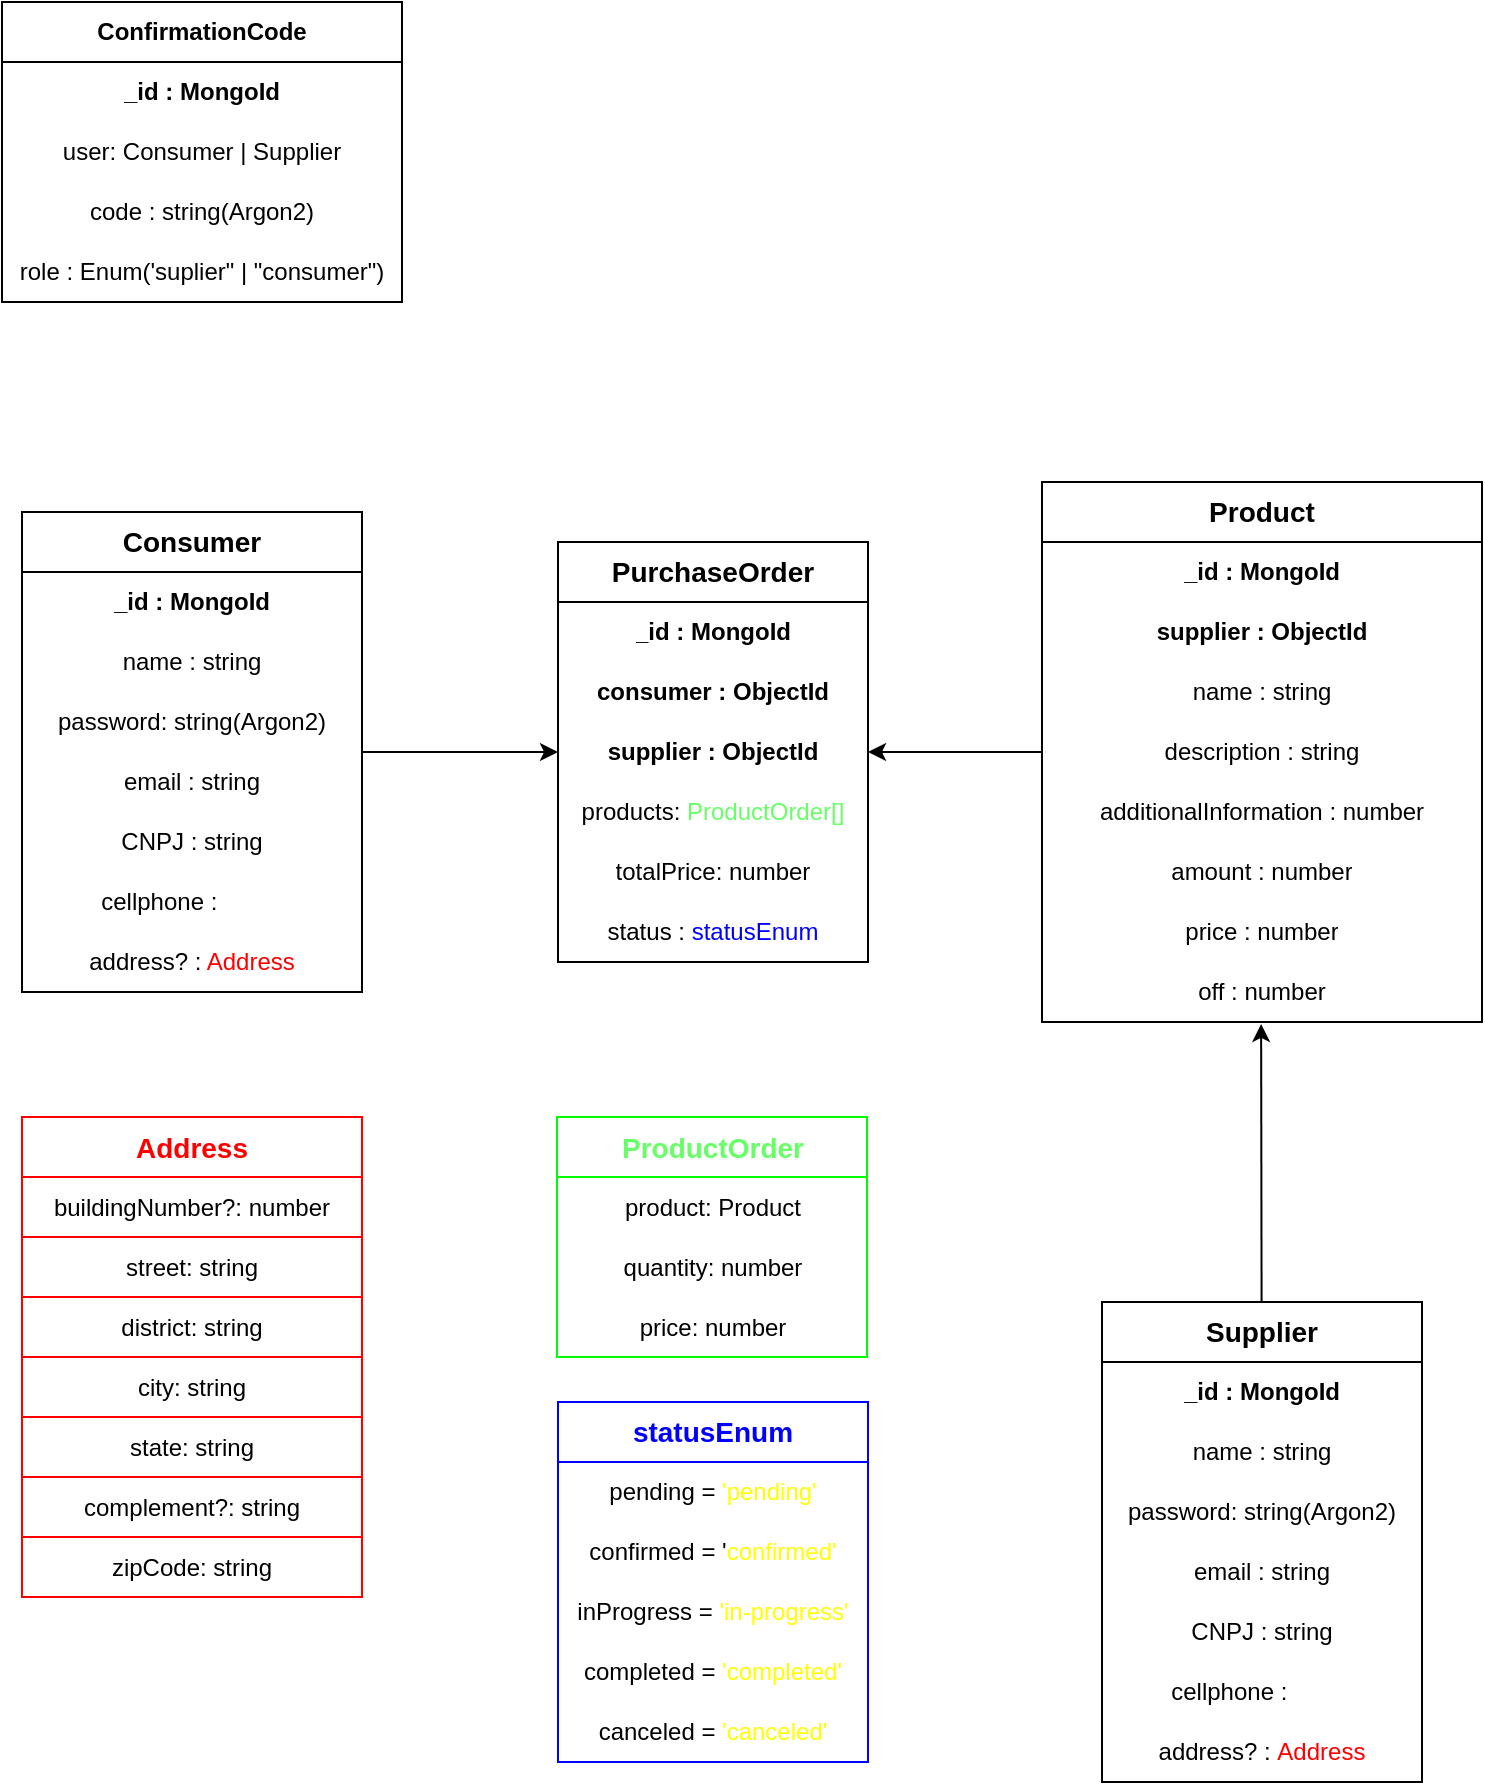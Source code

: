 <mxfile>
    <diagram id="f8TwDAOpTOypxwt7m_-x" name="V0">
        <mxGraphModel dx="894" dy="627" grid="1" gridSize="10" guides="1" tooltips="1" connect="1" arrows="1" fold="1" page="1" pageScale="1" pageWidth="850" pageHeight="1100" math="0" shadow="0">
            <root>
                <mxCell id="0"/>
                <mxCell id="1" parent="0"/>
                <mxCell id="33" value="&lt;b&gt;ConfirmationCode&lt;/b&gt;" style="swimlane;fontStyle=0;childLayout=stackLayout;horizontal=1;startSize=30;horizontalStack=0;resizeParent=1;resizeParentMax=0;resizeLast=0;collapsible=1;marginBottom=0;whiteSpace=wrap;html=1;align=center;" parent="1" vertex="1">
                    <mxGeometry x="70" y="70" width="200" height="150" as="geometry"/>
                </mxCell>
                <mxCell id="45" value="&lt;b&gt;_id : MongoId&lt;/b&gt;" style="text;strokeColor=none;fillColor=none;align=center;verticalAlign=middle;spacingLeft=4;spacingRight=4;overflow=hidden;points=[[0,0.5],[1,0.5]];portConstraint=eastwest;rotatable=0;whiteSpace=wrap;html=1;" parent="33" vertex="1">
                    <mxGeometry y="30" width="200" height="30" as="geometry"/>
                </mxCell>
                <mxCell id="34" value="user: Consumer | Supplier" style="text;strokeColor=none;fillColor=none;align=center;verticalAlign=middle;spacingLeft=4;spacingRight=4;overflow=hidden;points=[[0,0.5],[1,0.5]];portConstraint=eastwest;rotatable=0;whiteSpace=wrap;html=1;" parent="33" vertex="1">
                    <mxGeometry y="60" width="200" height="30" as="geometry"/>
                </mxCell>
                <mxCell id="35" value="code : string(Argon2)" style="text;strokeColor=none;fillColor=none;align=center;verticalAlign=middle;spacingLeft=4;spacingRight=4;overflow=hidden;points=[[0,0.5],[1,0.5]];portConstraint=eastwest;rotatable=0;whiteSpace=wrap;html=1;" parent="33" vertex="1">
                    <mxGeometry y="90" width="200" height="30" as="geometry"/>
                </mxCell>
                <mxCell id="85" value="role : Enum('suplier&quot; | &quot;consumer&quot;)" style="text;strokeColor=none;fillColor=none;align=center;verticalAlign=middle;spacingLeft=4;spacingRight=4;overflow=hidden;points=[[0,0.5],[1,0.5]];portConstraint=eastwest;rotatable=0;whiteSpace=wrap;html=1;" parent="33" vertex="1">
                    <mxGeometry y="120" width="200" height="30" as="geometry"/>
                </mxCell>
                <mxCell id="124" value="" style="edgeStyle=none;html=1;fontColor=#FF0000;entryX=0;entryY=0.5;entryDx=0;entryDy=0;" edge="1" parent="1" source="38" target="89">
                    <mxGeometry relative="1" as="geometry"/>
                </mxCell>
                <mxCell id="38" value="&lt;b&gt;&lt;font style=&quot;font-size: 14px;&quot;&gt;Consumer&lt;/font&gt;&lt;/b&gt;" style="swimlane;fontStyle=0;childLayout=stackLayout;horizontal=1;startSize=30;horizontalStack=0;resizeParent=1;resizeParentMax=0;resizeLast=0;collapsible=1;marginBottom=0;whiteSpace=wrap;html=1;align=center;" parent="1" vertex="1">
                    <mxGeometry x="80" y="325" width="170" height="240" as="geometry"/>
                </mxCell>
                <mxCell id="39" value="&lt;b&gt;_id :&amp;nbsp;&lt;/b&gt;&lt;b&gt;MongoId&lt;/b&gt;" style="text;strokeColor=none;fillColor=none;align=center;verticalAlign=middle;spacingLeft=4;spacingRight=4;overflow=hidden;points=[[0,0.5],[1,0.5]];portConstraint=eastwest;rotatable=0;whiteSpace=wrap;html=1;" parent="38" vertex="1">
                    <mxGeometry y="30" width="170" height="30" as="geometry"/>
                </mxCell>
                <mxCell id="40" value="name : string" style="text;strokeColor=none;fillColor=none;align=center;verticalAlign=middle;spacingLeft=4;spacingRight=4;overflow=hidden;points=[[0,0.5],[1,0.5]];portConstraint=eastwest;rotatable=0;whiteSpace=wrap;html=1;" parent="38" vertex="1">
                    <mxGeometry y="60" width="170" height="30" as="geometry"/>
                </mxCell>
                <mxCell id="83" value="password: string(Argon2)" style="text;strokeColor=none;fillColor=none;align=center;verticalAlign=middle;spacingLeft=4;spacingRight=4;overflow=hidden;points=[[0,0.5],[1,0.5]];portConstraint=eastwest;rotatable=0;whiteSpace=wrap;html=1;" parent="38" vertex="1">
                    <mxGeometry y="90" width="170" height="30" as="geometry"/>
                </mxCell>
                <mxCell id="44" value="email : string" style="text;strokeColor=none;fillColor=none;align=center;verticalAlign=middle;spacingLeft=4;spacingRight=4;overflow=hidden;points=[[0,0.5],[1,0.5]];portConstraint=eastwest;rotatable=0;whiteSpace=wrap;html=1;" parent="38" vertex="1">
                    <mxGeometry y="120" width="170" height="30" as="geometry"/>
                </mxCell>
                <mxCell id="46" value="CNPJ : string" style="text;strokeColor=none;fillColor=none;align=center;verticalAlign=middle;spacingLeft=4;spacingRight=4;overflow=hidden;points=[[0,0.5],[1,0.5]];portConstraint=eastwest;rotatable=0;whiteSpace=wrap;html=1;" parent="38" vertex="1">
                    <mxGeometry y="150" width="170" height="30" as="geometry"/>
                </mxCell>
                <mxCell id="127" value="cellphone : &lt;font color=&quot;#ffffff&quot;&gt;string&lt;/font&gt;" style="text;strokeColor=none;fillColor=none;align=center;verticalAlign=middle;spacingLeft=4;spacingRight=4;overflow=hidden;points=[[0,0.5],[1,0.5]];portConstraint=eastwest;rotatable=0;whiteSpace=wrap;html=1;" vertex="1" parent="38">
                    <mxGeometry y="180" width="170" height="30" as="geometry"/>
                </mxCell>
                <mxCell id="123" value="address? : &lt;font color=&quot;#ff0000&quot;&gt;Address&lt;/font&gt;" style="text;strokeColor=none;fillColor=none;align=center;verticalAlign=middle;spacingLeft=4;spacingRight=4;overflow=hidden;points=[[0,0.5],[1,0.5]];portConstraint=eastwest;rotatable=0;whiteSpace=wrap;html=1;" vertex="1" parent="38">
                    <mxGeometry y="210" width="170" height="30" as="geometry"/>
                </mxCell>
                <mxCell id="119" value="" style="edgeStyle=none;html=1;fontColor=#FF0000;entryX=0.498;entryY=1.033;entryDx=0;entryDy=0;entryPerimeter=0;" edge="1" parent="1" source="49" target="101">
                    <mxGeometry relative="1" as="geometry">
                        <mxPoint x="700" y="590" as="targetPoint"/>
                    </mxGeometry>
                </mxCell>
                <mxCell id="49" value="&lt;b&gt;&lt;font style=&quot;font-size: 14px;&quot;&gt;Supplier&lt;/font&gt;&lt;/b&gt;" style="swimlane;fontStyle=0;childLayout=stackLayout;horizontal=1;startSize=30;horizontalStack=0;resizeParent=1;resizeParentMax=0;resizeLast=0;collapsible=1;marginBottom=0;whiteSpace=wrap;html=1;align=center;" parent="1" vertex="1">
                    <mxGeometry x="620" y="720" width="160" height="240" as="geometry"/>
                </mxCell>
                <mxCell id="50" value="_id :&amp;nbsp;&lt;b&gt;MongoId&lt;/b&gt;" style="text;strokeColor=none;fillColor=none;align=center;verticalAlign=middle;spacingLeft=4;spacingRight=4;overflow=hidden;points=[[0,0.5],[1,0.5]];portConstraint=eastwest;rotatable=0;whiteSpace=wrap;html=1;fontStyle=1" parent="49" vertex="1">
                    <mxGeometry y="30" width="160" height="30" as="geometry"/>
                </mxCell>
                <mxCell id="51" value="name : string" style="text;strokeColor=none;fillColor=none;align=center;verticalAlign=middle;spacingLeft=4;spacingRight=4;overflow=hidden;points=[[0,0.5],[1,0.5]];portConstraint=eastwest;rotatable=0;whiteSpace=wrap;html=1;" parent="49" vertex="1">
                    <mxGeometry y="60" width="160" height="30" as="geometry"/>
                </mxCell>
                <mxCell id="84" value="password: string(Argon2)" style="text;strokeColor=none;fillColor=none;align=center;verticalAlign=middle;spacingLeft=4;spacingRight=4;overflow=hidden;points=[[0,0.5],[1,0.5]];portConstraint=eastwest;rotatable=0;whiteSpace=wrap;html=1;" parent="49" vertex="1">
                    <mxGeometry y="90" width="160" height="30" as="geometry"/>
                </mxCell>
                <mxCell id="52" value="email : string" style="text;strokeColor=none;fillColor=none;align=center;verticalAlign=middle;spacingLeft=4;spacingRight=4;overflow=hidden;points=[[0,0.5],[1,0.5]];portConstraint=eastwest;rotatable=0;whiteSpace=wrap;html=1;" parent="49" vertex="1">
                    <mxGeometry y="120" width="160" height="30" as="geometry"/>
                </mxCell>
                <mxCell id="53" value="CNPJ : string" style="text;strokeColor=none;fillColor=none;align=center;verticalAlign=middle;spacingLeft=4;spacingRight=4;overflow=hidden;points=[[0,0.5],[1,0.5]];portConstraint=eastwest;rotatable=0;whiteSpace=wrap;html=1;" parent="49" vertex="1">
                    <mxGeometry y="150" width="160" height="30" as="geometry"/>
                </mxCell>
                <mxCell id="126" value="cellphone : &lt;font color=&quot;#ffffff&quot;&gt;string&lt;/font&gt;" style="text;strokeColor=none;fillColor=none;align=center;verticalAlign=middle;spacingLeft=4;spacingRight=4;overflow=hidden;points=[[0,0.5],[1,0.5]];portConstraint=eastwest;rotatable=0;whiteSpace=wrap;html=1;" vertex="1" parent="49">
                    <mxGeometry y="180" width="160" height="30" as="geometry"/>
                </mxCell>
                <mxCell id="56" value="address? :&amp;nbsp;&lt;span style=&quot;color: rgb(255, 0, 0);&quot;&gt;Addr&lt;/span&gt;&lt;span style=&quot;color: rgb(255, 0, 0);&quot;&gt;ess&lt;/span&gt;" style="text;strokeColor=none;fillColor=none;align=center;verticalAlign=middle;spacingLeft=4;spacingRight=4;overflow=hidden;points=[[0,0.5],[1,0.5]];portConstraint=eastwest;rotatable=0;whiteSpace=wrap;html=1;" parent="49" vertex="1">
                    <mxGeometry y="210" width="160" height="30" as="geometry"/>
                </mxCell>
                <mxCell id="125" value="" style="edgeStyle=none;html=1;fontColor=#FF0000;entryX=1;entryY=0.5;entryDx=0;entryDy=0;" edge="1" parent="1" source="58" target="89">
                    <mxGeometry relative="1" as="geometry"/>
                </mxCell>
                <mxCell id="58" value="&lt;b&gt;&lt;font style=&quot;font-size: 14px;&quot;&gt;Product&lt;/font&gt;&lt;/b&gt;" style="swimlane;fontStyle=0;childLayout=stackLayout;horizontal=1;startSize=30;horizontalStack=0;resizeParent=1;resizeParentMax=0;resizeLast=0;collapsible=1;marginBottom=0;whiteSpace=wrap;html=1;align=center;" parent="1" vertex="1">
                    <mxGeometry x="590" y="310" width="220" height="270" as="geometry"/>
                </mxCell>
                <mxCell id="59" value="_id :&amp;nbsp;&lt;b&gt;MongoId&lt;/b&gt;" style="text;strokeColor=none;fillColor=none;align=center;verticalAlign=middle;spacingLeft=4;spacingRight=4;overflow=hidden;points=[[0,0.5],[1,0.5]];portConstraint=eastwest;rotatable=0;whiteSpace=wrap;html=1;fontStyle=1" parent="58" vertex="1">
                    <mxGeometry y="30" width="220" height="30" as="geometry"/>
                </mxCell>
                <mxCell id="60" value="supplier :&amp;nbsp;&lt;b&gt;ObjectId&lt;/b&gt;" style="text;strokeColor=none;fillColor=none;align=center;verticalAlign=middle;spacingLeft=4;spacingRight=4;overflow=hidden;points=[[0,0.5],[1,0.5]];portConstraint=eastwest;rotatable=0;whiteSpace=wrap;html=1;fontStyle=1" parent="58" vertex="1">
                    <mxGeometry y="60" width="220" height="30" as="geometry"/>
                </mxCell>
                <mxCell id="61" value="name : string" style="text;strokeColor=none;fillColor=none;align=center;verticalAlign=middle;spacingLeft=4;spacingRight=4;overflow=hidden;points=[[0,0.5],[1,0.5]];portConstraint=eastwest;rotatable=0;whiteSpace=wrap;html=1;" parent="58" vertex="1">
                    <mxGeometry y="90" width="220" height="30" as="geometry"/>
                </mxCell>
                <mxCell id="93" value="description : string" style="text;strokeColor=none;fillColor=none;align=center;verticalAlign=middle;spacingLeft=4;spacingRight=4;overflow=hidden;points=[[0,0.5],[1,0.5]];portConstraint=eastwest;rotatable=0;whiteSpace=wrap;html=1;" vertex="1" parent="58">
                    <mxGeometry y="120" width="220" height="30" as="geometry"/>
                </mxCell>
                <mxCell id="113" value="additionalInformation : number" style="text;strokeColor=none;fillColor=none;align=center;verticalAlign=middle;spacingLeft=4;spacingRight=4;overflow=hidden;points=[[0,0.5],[1,0.5]];portConstraint=eastwest;rotatable=0;whiteSpace=wrap;html=1;" vertex="1" parent="58">
                    <mxGeometry y="150" width="220" height="30" as="geometry"/>
                </mxCell>
                <mxCell id="62" value="amount : number" style="text;strokeColor=none;fillColor=none;align=center;verticalAlign=middle;spacingLeft=4;spacingRight=4;overflow=hidden;points=[[0,0.5],[1,0.5]];portConstraint=eastwest;rotatable=0;whiteSpace=wrap;html=1;" parent="58" vertex="1">
                    <mxGeometry y="180" width="220" height="30" as="geometry"/>
                </mxCell>
                <mxCell id="104" value="price : number" style="text;strokeColor=none;fillColor=none;align=center;verticalAlign=middle;spacingLeft=4;spacingRight=4;overflow=hidden;points=[[0,0.5],[1,0.5]];portConstraint=eastwest;rotatable=0;whiteSpace=wrap;html=1;" vertex="1" parent="58">
                    <mxGeometry y="210" width="220" height="30" as="geometry"/>
                </mxCell>
                <mxCell id="101" value="off : number" style="text;strokeColor=none;fillColor=none;align=center;verticalAlign=middle;spacingLeft=4;spacingRight=4;overflow=hidden;points=[[0,0.5],[1,0.5]];portConstraint=eastwest;rotatable=0;whiteSpace=wrap;html=1;" vertex="1" parent="58">
                    <mxGeometry y="240" width="220" height="30" as="geometry"/>
                </mxCell>
                <mxCell id="86" value="&lt;span style=&quot;font-size: 14px;&quot;&gt;&lt;b&gt;PurchaseOrder&lt;/b&gt;&lt;/span&gt;" style="swimlane;fontStyle=0;childLayout=stackLayout;horizontal=1;startSize=30;horizontalStack=0;resizeParent=1;resizeParentMax=0;resizeLast=0;collapsible=1;marginBottom=0;whiteSpace=wrap;html=1;align=center;" parent="1" vertex="1">
                    <mxGeometry x="348" y="340" width="155" height="210" as="geometry"/>
                </mxCell>
                <mxCell id="87" value="_id :&amp;nbsp;&lt;b&gt;MongoId&lt;/b&gt;" style="text;strokeColor=none;fillColor=none;align=center;verticalAlign=middle;spacingLeft=4;spacingRight=4;overflow=hidden;points=[[0,0.5],[1,0.5]];portConstraint=eastwest;rotatable=0;whiteSpace=wrap;html=1;fontStyle=1" parent="86" vertex="1">
                    <mxGeometry y="30" width="155" height="30" as="geometry"/>
                </mxCell>
                <mxCell id="88" value="&lt;b&gt;consumer :&amp;nbsp;&lt;/b&gt;&lt;b&gt;ObjectId&lt;/b&gt;" style="text;strokeColor=none;fillColor=none;align=center;verticalAlign=middle;spacingLeft=4;spacingRight=4;overflow=hidden;points=[[0,0.5],[1,0.5]];portConstraint=eastwest;rotatable=0;whiteSpace=wrap;html=1;" parent="86" vertex="1">
                    <mxGeometry y="60" width="155" height="30" as="geometry"/>
                </mxCell>
                <mxCell id="89" value="supplier&amp;nbsp;:&amp;nbsp;&lt;b&gt;ObjectId&lt;/b&gt;" style="text;strokeColor=none;fillColor=none;align=center;verticalAlign=middle;spacingLeft=4;spacingRight=4;overflow=hidden;points=[[0,0.5],[1,0.5]];portConstraint=eastwest;rotatable=0;whiteSpace=wrap;html=1;fontStyle=1" parent="86" vertex="1">
                    <mxGeometry y="90" width="155" height="30" as="geometry"/>
                </mxCell>
                <mxCell id="90" value="products: &lt;font color=&quot;#66ff66&quot;&gt;ProductOrder[]&lt;/font&gt;" style="text;strokeColor=none;fillColor=none;align=center;verticalAlign=middle;spacingLeft=4;spacingRight=4;overflow=hidden;points=[[0,0.5],[1,0.5]];portConstraint=eastwest;rotatable=0;whiteSpace=wrap;html=1;" parent="86" vertex="1">
                    <mxGeometry y="120" width="155" height="30" as="geometry"/>
                </mxCell>
                <mxCell id="92" value="totalPrice: number" style="text;strokeColor=none;fillColor=none;align=center;verticalAlign=middle;spacingLeft=4;spacingRight=4;overflow=hidden;points=[[0,0.5],[1,0.5]];portConstraint=eastwest;rotatable=0;whiteSpace=wrap;html=1;" parent="86" vertex="1">
                    <mxGeometry y="150" width="155" height="30" as="geometry"/>
                </mxCell>
                <mxCell id="122" value="status : &lt;font color=&quot;#0000ff&quot;&gt;statusEnum&lt;/font&gt;" style="text;strokeColor=none;fillColor=none;align=center;verticalAlign=middle;spacingLeft=4;spacingRight=4;overflow=hidden;points=[[0,0.5],[1,0.5]];portConstraint=eastwest;rotatable=0;whiteSpace=wrap;html=1;" vertex="1" parent="86">
                    <mxGeometry y="180" width="155" height="30" as="geometry"/>
                </mxCell>
                <mxCell id="94" value="&lt;span style=&quot;font-size: 14px;&quot;&gt;&lt;b&gt;&lt;font color=&quot;#66ff66&quot;&gt;ProductOrder&lt;/font&gt;&lt;/b&gt;&lt;/span&gt;" style="swimlane;fontStyle=0;childLayout=stackLayout;horizontal=1;startSize=30;horizontalStack=0;resizeParent=1;resizeParentMax=0;resizeLast=0;collapsible=1;marginBottom=0;whiteSpace=wrap;html=1;align=center;strokeColor=#00FF00;" vertex="1" parent="1">
                    <mxGeometry x="347.5" y="627.5" width="155" height="120" as="geometry"/>
                </mxCell>
                <mxCell id="98" value="product: Product" style="text;strokeColor=none;fillColor=none;align=center;verticalAlign=middle;spacingLeft=4;spacingRight=4;overflow=hidden;points=[[0,0.5],[1,0.5]];portConstraint=eastwest;rotatable=0;whiteSpace=wrap;html=1;" vertex="1" parent="94">
                    <mxGeometry y="30" width="155" height="30" as="geometry"/>
                </mxCell>
                <mxCell id="99" value="quantity: number" style="text;strokeColor=none;fillColor=none;align=center;verticalAlign=middle;spacingLeft=4;spacingRight=4;overflow=hidden;points=[[0,0.5],[1,0.5]];portConstraint=eastwest;rotatable=0;whiteSpace=wrap;html=1;" vertex="1" parent="94">
                    <mxGeometry y="60" width="155" height="30" as="geometry"/>
                </mxCell>
                <mxCell id="100" value="price: number" style="text;strokeColor=none;fillColor=none;align=center;verticalAlign=middle;spacingLeft=4;spacingRight=4;overflow=hidden;points=[[0,0.5],[1,0.5]];portConstraint=eastwest;rotatable=0;whiteSpace=wrap;html=1;" vertex="1" parent="94">
                    <mxGeometry y="90" width="155" height="30" as="geometry"/>
                </mxCell>
                <mxCell id="105" value="&lt;span style=&quot;font-size: 14px;&quot;&gt;&lt;b&gt;&lt;font color=&quot;#ff0000&quot;&gt;Address&lt;/font&gt;&lt;/b&gt;&lt;/span&gt;" style="swimlane;fontStyle=0;childLayout=stackLayout;horizontal=1;startSize=30;horizontalStack=0;resizeParent=1;resizeParentMax=0;resizeLast=0;collapsible=1;marginBottom=0;whiteSpace=wrap;html=1;align=center;strokeColor=#FF0000;" vertex="1" parent="1">
                    <mxGeometry x="80" y="627.5" width="170" height="240" as="geometry"/>
                </mxCell>
                <mxCell id="111" value="buildingNumber?: number" style="text;strokeColor=#FF0000;fillColor=none;align=center;verticalAlign=middle;spacingLeft=4;spacingRight=4;overflow=hidden;points=[[0,0.5],[1,0.5]];portConstraint=eastwest;rotatable=0;whiteSpace=wrap;html=1;" vertex="1" parent="105">
                    <mxGeometry y="30" width="170" height="30" as="geometry"/>
                </mxCell>
                <mxCell id="106" value="street: string" style="text;strokeColor=#FF0000;fillColor=none;align=center;verticalAlign=middle;spacingLeft=4;spacingRight=4;overflow=hidden;points=[[0,0.5],[1,0.5]];portConstraint=eastwest;rotatable=0;whiteSpace=wrap;html=1;" vertex="1" parent="105">
                    <mxGeometry y="60" width="170" height="30" as="geometry"/>
                </mxCell>
                <mxCell id="107" value="district: string" style="text;strokeColor=#FF0000;fillColor=none;align=center;verticalAlign=middle;spacingLeft=4;spacingRight=4;overflow=hidden;points=[[0,0.5],[1,0.5]];portConstraint=eastwest;rotatable=0;whiteSpace=wrap;html=1;" vertex="1" parent="105">
                    <mxGeometry y="90" width="170" height="30" as="geometry"/>
                </mxCell>
                <mxCell id="108" value="city: string" style="text;strokeColor=#FF0000;fillColor=none;align=center;verticalAlign=middle;spacingLeft=4;spacingRight=4;overflow=hidden;points=[[0,0.5],[1,0.5]];portConstraint=eastwest;rotatable=0;whiteSpace=wrap;html=1;" vertex="1" parent="105">
                    <mxGeometry y="120" width="170" height="30" as="geometry"/>
                </mxCell>
                <mxCell id="110" value="state: string" style="text;strokeColor=#FF0000;fillColor=none;align=center;verticalAlign=middle;spacingLeft=4;spacingRight=4;overflow=hidden;points=[[0,0.5],[1,0.5]];portConstraint=eastwest;rotatable=0;whiteSpace=wrap;html=1;" vertex="1" parent="105">
                    <mxGeometry y="150" width="170" height="30" as="geometry"/>
                </mxCell>
                <mxCell id="109" value="complement?: string" style="text;strokeColor=#FF0000;fillColor=none;align=center;verticalAlign=middle;spacingLeft=4;spacingRight=4;overflow=hidden;points=[[0,0.5],[1,0.5]];portConstraint=eastwest;rotatable=0;whiteSpace=wrap;html=1;" vertex="1" parent="105">
                    <mxGeometry y="180" width="170" height="30" as="geometry"/>
                </mxCell>
                <mxCell id="112" value="zipCode: string" style="text;strokeColor=#FF0000;fillColor=none;align=center;verticalAlign=middle;spacingLeft=4;spacingRight=4;overflow=hidden;points=[[0,0.5],[1,0.5]];portConstraint=eastwest;rotatable=0;whiteSpace=wrap;html=1;" vertex="1" parent="105">
                    <mxGeometry y="210" width="170" height="30" as="geometry"/>
                </mxCell>
                <mxCell id="128" value="&lt;span style=&quot;font-size: 14px;&quot;&gt;&lt;b style=&quot;&quot;&gt;&lt;font color=&quot;#0000ff&quot;&gt;statusEnum&lt;/font&gt;&lt;/b&gt;&lt;/span&gt;" style="swimlane;fontStyle=0;childLayout=stackLayout;horizontal=1;startSize=30;horizontalStack=0;resizeParent=1;resizeParentMax=0;resizeLast=0;collapsible=1;marginBottom=0;whiteSpace=wrap;html=1;align=center;strokeColor=#0000FF;" vertex="1" parent="1">
                    <mxGeometry x="348" y="770" width="155" height="180" as="geometry"/>
                </mxCell>
                <mxCell id="129" value="pending =&amp;nbsp;&lt;font color=&quot;#ffff00&quot;&gt;'pending'&lt;/font&gt;" style="text;strokeColor=none;fillColor=none;align=center;verticalAlign=middle;spacingLeft=4;spacingRight=4;overflow=hidden;points=[[0,0.5],[1,0.5]];portConstraint=eastwest;rotatable=0;whiteSpace=wrap;html=1;" vertex="1" parent="128">
                    <mxGeometry y="30" width="155" height="30" as="geometry"/>
                </mxCell>
                <mxCell id="130" value="confirmed = '&lt;font color=&quot;#ffff00&quot;&gt;confirmed'&lt;/font&gt;" style="text;strokeColor=none;fillColor=none;align=center;verticalAlign=middle;spacingLeft=4;spacingRight=4;overflow=hidden;points=[[0,0.5],[1,0.5]];portConstraint=eastwest;rotatable=0;whiteSpace=wrap;html=1;" vertex="1" parent="128">
                    <mxGeometry y="60" width="155" height="30" as="geometry"/>
                </mxCell>
                <mxCell id="131" value="inProgress =&amp;nbsp;&lt;font color=&quot;#ffff00&quot;&gt;'in-progress'&lt;/font&gt;" style="text;strokeColor=none;fillColor=none;align=center;verticalAlign=middle;spacingLeft=4;spacingRight=4;overflow=hidden;points=[[0,0.5],[1,0.5]];portConstraint=eastwest;rotatable=0;whiteSpace=wrap;html=1;" vertex="1" parent="128">
                    <mxGeometry y="90" width="155" height="30" as="geometry"/>
                </mxCell>
                <mxCell id="132" value="completed =&amp;nbsp;&lt;font color=&quot;#ffff00&quot;&gt;'completed'&lt;/font&gt;" style="text;strokeColor=none;fillColor=none;align=center;verticalAlign=middle;spacingLeft=4;spacingRight=4;overflow=hidden;points=[[0,0.5],[1,0.5]];portConstraint=eastwest;rotatable=0;whiteSpace=wrap;html=1;" vertex="1" parent="128">
                    <mxGeometry y="120" width="155" height="30" as="geometry"/>
                </mxCell>
                <mxCell id="133" value="canceled =&amp;nbsp;&lt;font color=&quot;#ffff00&quot;&gt;'canceled'&lt;/font&gt;" style="text;strokeColor=none;fillColor=none;align=center;verticalAlign=middle;spacingLeft=4;spacingRight=4;overflow=hidden;points=[[0,0.5],[1,0.5]];portConstraint=eastwest;rotatable=0;whiteSpace=wrap;html=1;" vertex="1" parent="128">
                    <mxGeometry y="150" width="155" height="30" as="geometry"/>
                </mxCell>
            </root>
        </mxGraphModel>
    </diagram>
</mxfile>